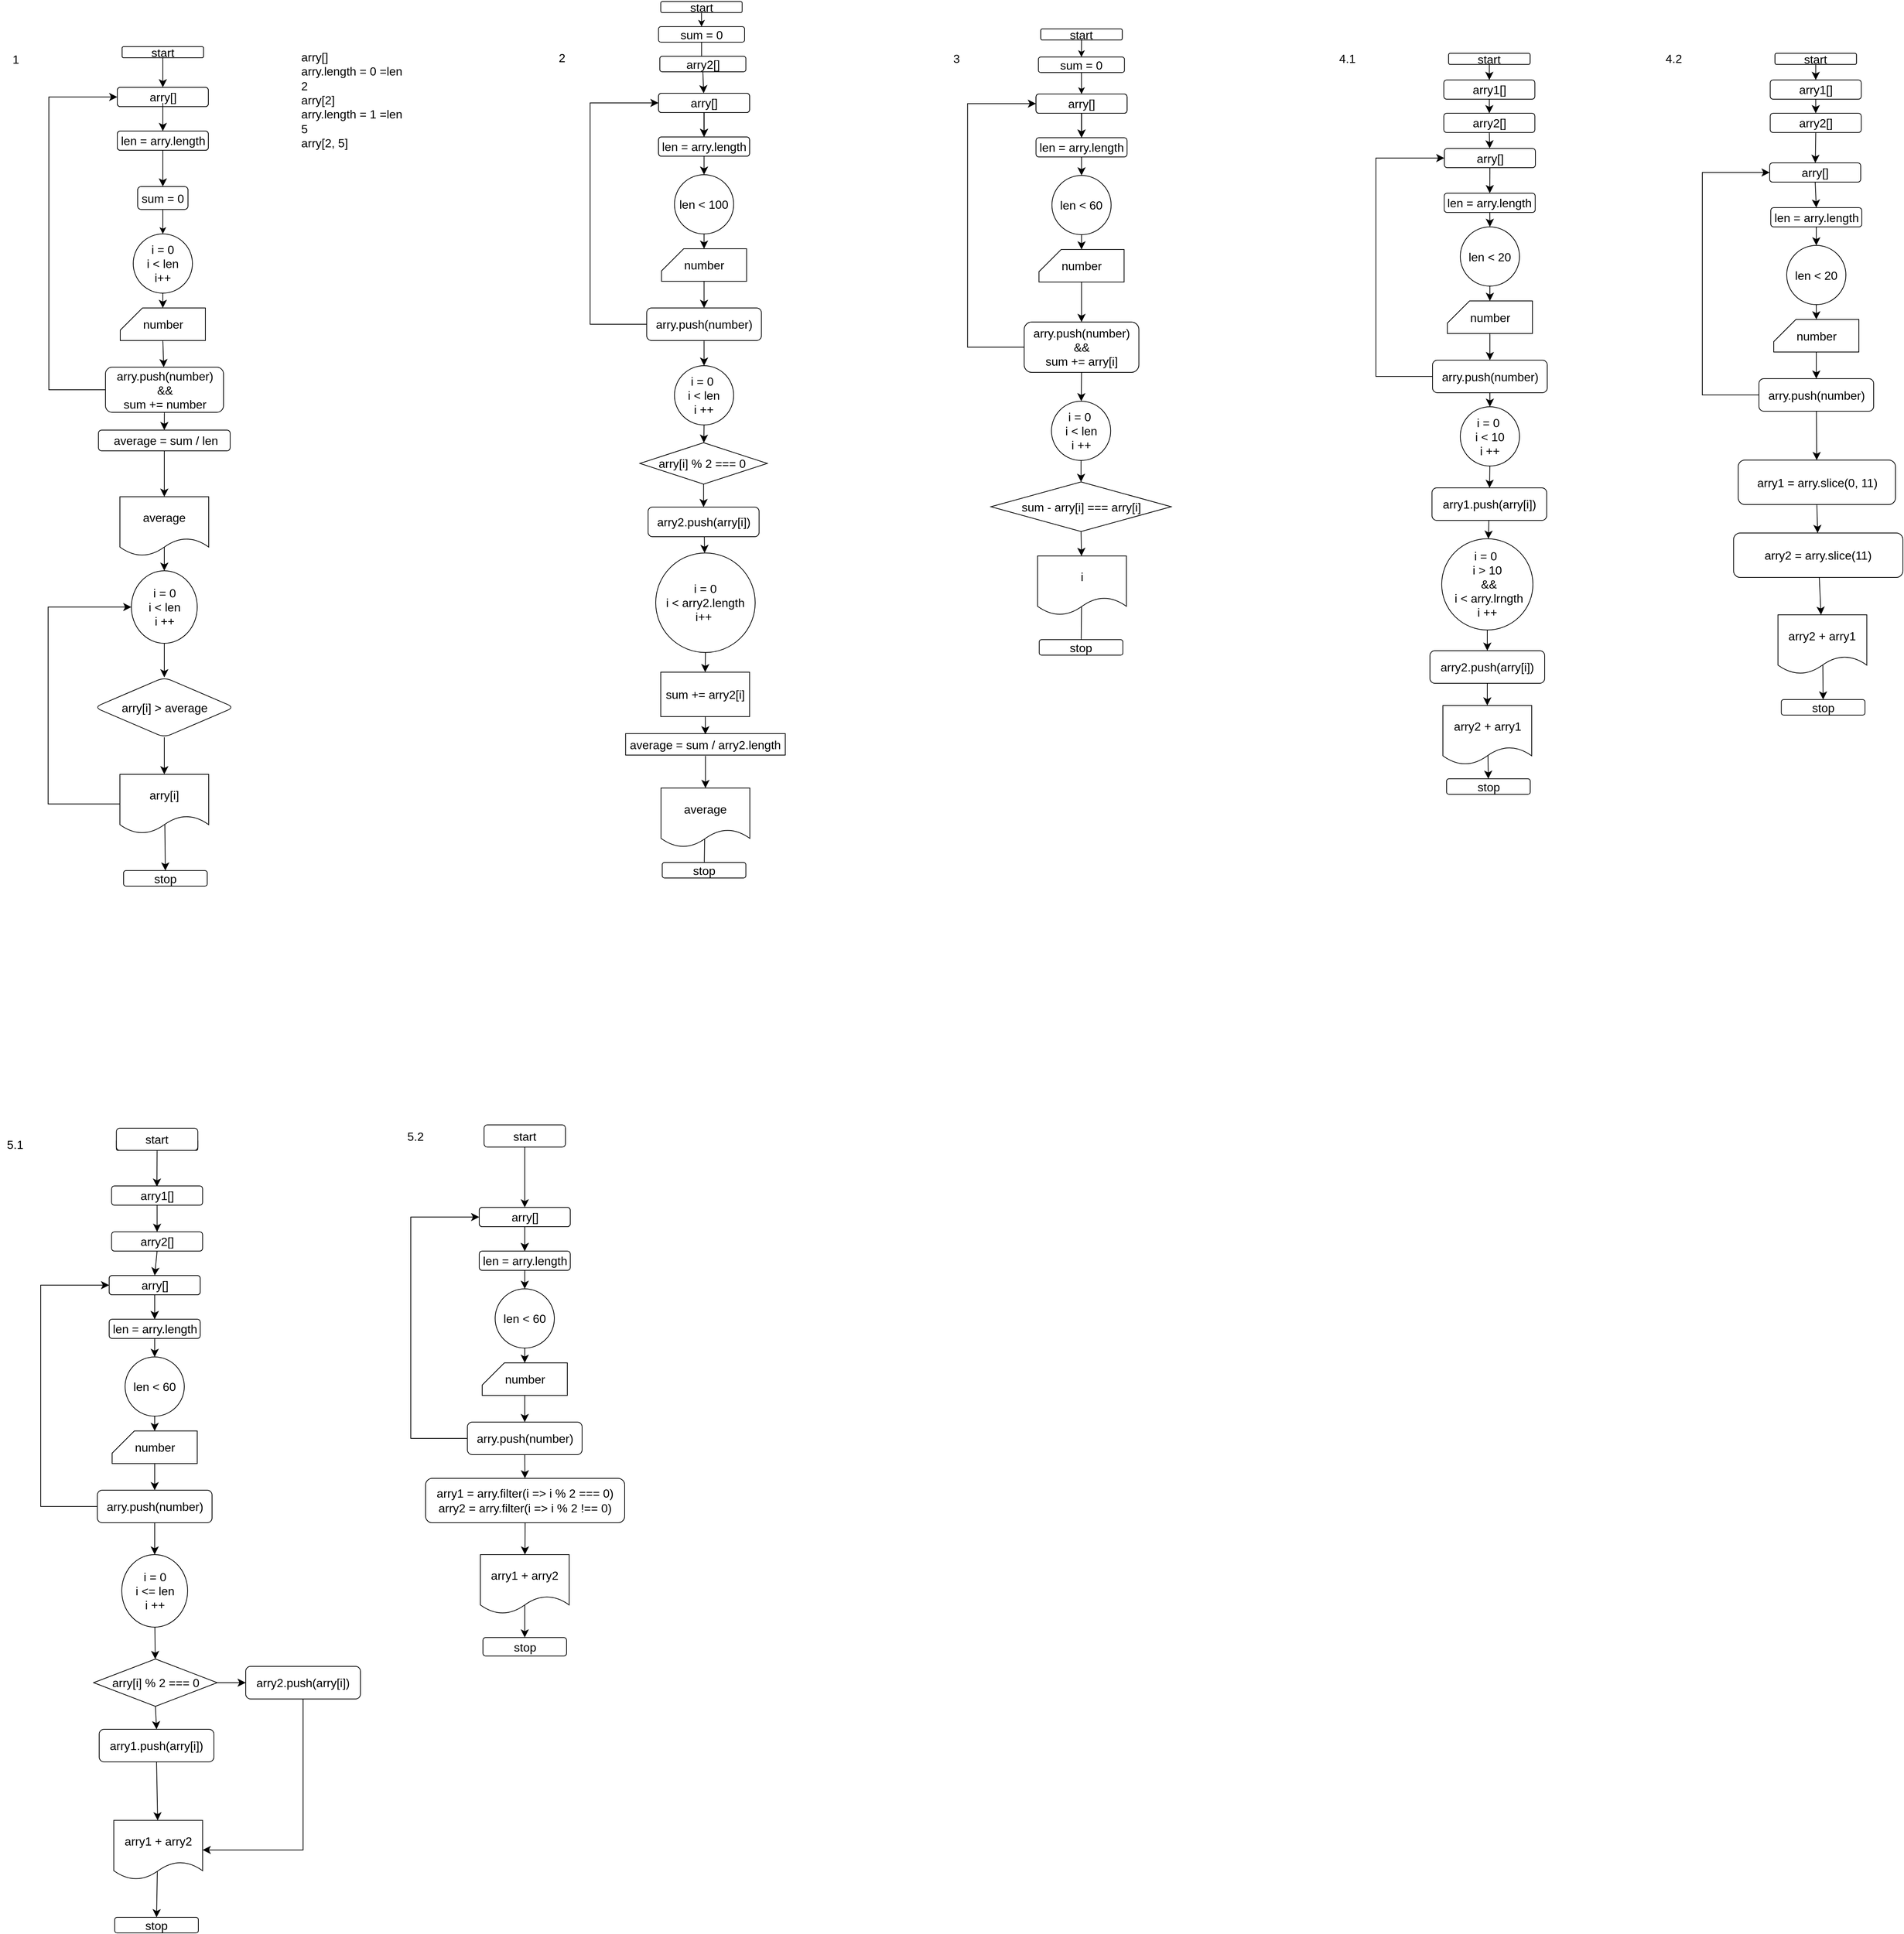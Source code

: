 <mxfile version="22.1.4" type="github">
  <diagram name="‫עמוד-1‬" id="BYoa0E2E3-9ikfrHezKe">
    <mxGraphModel dx="1674" dy="1146" grid="0" gridSize="10" guides="1" tooltips="1" connect="1" arrows="1" fold="1" page="0" pageScale="1" pageWidth="827" pageHeight="1169" math="0" shadow="0">
      <root>
        <mxCell id="0" />
        <mxCell id="1" parent="0" />
        <mxCell id="_8J3FFxgakrZv2_MzU__-28" value="arry[]&lt;br&gt;arry.length = 0 =len&lt;br&gt;2&lt;br&gt;arry[2]&lt;br&gt;" style="text;html=1;align=left;verticalAlign=middle;resizable=0;points=[];autosize=1;strokeColor=none;fillColor=none;fontSize=16;" parent="1" vertex="1">
          <mxGeometry x="622" y="-111" width="155" height="89" as="geometry" />
        </mxCell>
        <mxCell id="_8J3FFxgakrZv2_MzU__-79" value="2" style="text;html=1;align=center;verticalAlign=middle;resizable=0;points=[];autosize=1;strokeColor=none;fillColor=none;fontSize=16;" parent="1" vertex="1">
          <mxGeometry x="962" y="-110" width="27" height="31" as="geometry" />
        </mxCell>
        <mxCell id="_8J3FFxgakrZv2_MzU__-81" style="edgeStyle=none;curved=1;rounded=0;orthogonalLoop=1;jettySize=auto;html=1;exitX=0.75;exitY=0;exitDx=0;exitDy=0;fontSize=12;startSize=8;endSize=8;" parent="1" edge="1">
          <mxGeometry relative="1" as="geometry">
            <mxPoint x="1265.25" y="-111" as="sourcePoint" />
            <mxPoint x="1265.25" y="-111" as="targetPoint" />
          </mxGeometry>
        </mxCell>
        <mxCell id="_8J3FFxgakrZv2_MzU__-82" style="edgeStyle=none;curved=1;rounded=0;orthogonalLoop=1;jettySize=auto;html=1;exitX=0.5;exitY=1;exitDx=0;exitDy=0;fontSize=12;startSize=8;endSize=8;" parent="1" source="kk7fCv5FlfGF7tGa9pOw-62" target="_8J3FFxgakrZv2_MzU__-93" edge="1">
          <mxGeometry relative="1" as="geometry">
            <mxPoint x="1166.25" y="-54" as="targetPoint" />
            <mxPoint x="1168.25" y="-86" as="sourcePoint" />
          </mxGeometry>
        </mxCell>
        <mxCell id="_8J3FFxgakrZv2_MzU__-84" style="edgeStyle=none;curved=1;rounded=0;orthogonalLoop=1;jettySize=auto;html=1;exitX=0.5;exitY=1;exitDx=0;exitDy=0;fontSize=12;startSize=8;endSize=8;" parent="1" source="_8J3FFxgakrZv2_MzU__-85" target="_8J3FFxgakrZv2_MzU__-97" edge="1">
          <mxGeometry relative="1" as="geometry" />
        </mxCell>
        <mxCell id="_8J3FFxgakrZv2_MzU__-85" value="len &amp;lt; 100" style="ellipse;whiteSpace=wrap;html=1;aspect=fixed;fontSize=16;" parent="1" vertex="1">
          <mxGeometry x="1128.25" y="64" width="80" height="80" as="geometry" />
        </mxCell>
        <mxCell id="_8J3FFxgakrZv2_MzU__-86" style="edgeStyle=elbowEdgeStyle;rounded=0;orthogonalLoop=1;jettySize=auto;html=1;exitX=0;exitY=0.5;exitDx=0;exitDy=0;fontSize=12;startSize=8;endSize=8;elbow=vertical;" parent="1" source="_8J3FFxgakrZv2_MzU__-87" target="_8J3FFxgakrZv2_MzU__-93" edge="1">
          <mxGeometry relative="1" as="geometry">
            <mxPoint x="942.25" y="224" as="targetPoint" />
            <Array as="points">
              <mxPoint x="1014.25" y="68" />
            </Array>
          </mxGeometry>
        </mxCell>
        <mxCell id="_8J3FFxgakrZv2_MzU__-100" value="" style="edgeStyle=none;curved=1;rounded=0;orthogonalLoop=1;jettySize=auto;html=1;fontSize=12;startSize=8;endSize=8;" parent="1" source="_8J3FFxgakrZv2_MzU__-87" target="_8J3FFxgakrZv2_MzU__-99" edge="1">
          <mxGeometry relative="1" as="geometry">
            <mxPoint x="1168.794" y="337" as="targetPoint" />
          </mxGeometry>
        </mxCell>
        <mxCell id="_8J3FFxgakrZv2_MzU__-87" value="arry.push(number)" style="rounded=1;whiteSpace=wrap;html=1;fontSize=16;" parent="1" vertex="1">
          <mxGeometry x="1090.75" y="244" width="155" height="44" as="geometry" />
        </mxCell>
        <mxCell id="kk7fCv5FlfGF7tGa9pOw-66" style="edgeStyle=orthogonalEdgeStyle;rounded=0;orthogonalLoop=1;jettySize=auto;html=1;exitX=0.5;exitY=1;exitDx=0;exitDy=0;entryX=0.5;entryY=0;entryDx=0;entryDy=0;" edge="1" parent="1" source="_8J3FFxgakrZv2_MzU__-88" target="kk7fCv5FlfGF7tGa9pOw-61">
          <mxGeometry relative="1" as="geometry" />
        </mxCell>
        <mxCell id="_8J3FFxgakrZv2_MzU__-88" value="start" style="rounded=1;whiteSpace=wrap;html=1;fontSize=16;" parent="1" vertex="1">
          <mxGeometry x="1109.75" y="-170" width="110" height="15" as="geometry" />
        </mxCell>
        <mxCell id="_8J3FFxgakrZv2_MzU__-89" style="edgeStyle=none;curved=1;rounded=0;orthogonalLoop=1;jettySize=auto;html=1;exitX=0.5;exitY=1;exitDx=0;exitDy=0;fontSize=12;startSize=8;endSize=8;" parent="1" source="_8J3FFxgakrZv2_MzU__-90" target="_8J3FFxgakrZv2_MzU__-91" edge="1">
          <mxGeometry relative="1" as="geometry" />
        </mxCell>
        <mxCell id="_8J3FFxgakrZv2_MzU__-90" value="arry[]" style="rounded=1;whiteSpace=wrap;html=1;fontSize=16;" parent="1" vertex="1">
          <mxGeometry x="1106.75" y="-46" width="123" height="26" as="geometry" />
        </mxCell>
        <mxCell id="_8J3FFxgakrZv2_MzU__-91" value="len = arry.length" style="rounded=1;whiteSpace=wrap;html=1;fontSize=16;" parent="1" vertex="1">
          <mxGeometry x="1106.75" y="13" width="123" height="26" as="geometry" />
        </mxCell>
        <mxCell id="_8J3FFxgakrZv2_MzU__-92" style="edgeStyle=none;curved=1;rounded=0;orthogonalLoop=1;jettySize=auto;html=1;exitX=0.5;exitY=1;exitDx=0;exitDy=0;fontSize=12;startSize=8;endSize=8;" parent="1" source="_8J3FFxgakrZv2_MzU__-93" target="_8J3FFxgakrZv2_MzU__-95" edge="1">
          <mxGeometry relative="1" as="geometry" />
        </mxCell>
        <mxCell id="_8J3FFxgakrZv2_MzU__-93" value="arry[]" style="rounded=1;whiteSpace=wrap;html=1;fontSize=16;" parent="1" vertex="1">
          <mxGeometry x="1106.75" y="-46" width="123" height="26" as="geometry" />
        </mxCell>
        <mxCell id="_8J3FFxgakrZv2_MzU__-94" style="edgeStyle=none;curved=1;rounded=0;orthogonalLoop=1;jettySize=auto;html=1;exitX=0.5;exitY=1;exitDx=0;exitDy=0;fontSize=12;startSize=8;endSize=8;" parent="1" source="_8J3FFxgakrZv2_MzU__-95" target="_8J3FFxgakrZv2_MzU__-85" edge="1">
          <mxGeometry relative="1" as="geometry">
            <mxPoint x="1166.985" y="70" as="targetPoint" />
          </mxGeometry>
        </mxCell>
        <mxCell id="_8J3FFxgakrZv2_MzU__-95" value="len = arry.length" style="rounded=1;whiteSpace=wrap;html=1;fontSize=16;" parent="1" vertex="1">
          <mxGeometry x="1106.75" y="13" width="123" height="26" as="geometry" />
        </mxCell>
        <mxCell id="_8J3FFxgakrZv2_MzU__-96" style="edgeStyle=none;curved=1;rounded=0;orthogonalLoop=1;jettySize=auto;html=1;exitX=0.5;exitY=1;exitDx=0;exitDy=0;exitPerimeter=0;fontSize=12;startSize=8;endSize=8;" parent="1" source="_8J3FFxgakrZv2_MzU__-97" target="_8J3FFxgakrZv2_MzU__-87" edge="1">
          <mxGeometry relative="1" as="geometry" />
        </mxCell>
        <mxCell id="_8J3FFxgakrZv2_MzU__-97" value="number" style="shape=card;whiteSpace=wrap;html=1;fontSize=16;" parent="1" vertex="1">
          <mxGeometry x="1110.75" y="164" width="115" height="44" as="geometry" />
        </mxCell>
        <mxCell id="_8J3FFxgakrZv2_MzU__-113" style="edgeStyle=none;curved=1;rounded=0;orthogonalLoop=1;jettySize=auto;html=1;exitX=0.5;exitY=1;exitDx=0;exitDy=0;fontSize=12;startSize=8;endSize=8;" parent="1" source="_8J3FFxgakrZv2_MzU__-99" target="_8J3FFxgakrZv2_MzU__-157" edge="1">
          <mxGeometry relative="1" as="geometry">
            <mxPoint x="1167.625" y="430" as="targetPoint" />
          </mxGeometry>
        </mxCell>
        <mxCell id="_8J3FFxgakrZv2_MzU__-99" value="i = 0&amp;nbsp;&lt;br&gt;i &amp;lt; len&lt;br&gt;i ++" style="ellipse;whiteSpace=wrap;html=1;aspect=fixed;fontSize=16;" parent="1" vertex="1">
          <mxGeometry x="1128.25" y="322" width="80" height="80" as="geometry" />
        </mxCell>
        <mxCell id="_8J3FFxgakrZv2_MzU__-108" value="" style="edgeStyle=none;curved=1;rounded=0;orthogonalLoop=1;jettySize=auto;html=1;fontSize=12;startSize=8;endSize=8;" parent="1" source="_8J3FFxgakrZv2_MzU__-105" edge="1">
          <mxGeometry relative="1" as="geometry">
            <mxPoint x="1170.046" y="820" as="targetPoint" />
          </mxGeometry>
        </mxCell>
        <mxCell id="_8J3FFxgakrZv2_MzU__-105" value="sum += arry2[i]" style="whiteSpace=wrap;html=1;fontSize=16;" parent="1" vertex="1">
          <mxGeometry x="1109.75" y="736" width="120" height="60" as="geometry" />
        </mxCell>
        <mxCell id="_8J3FFxgakrZv2_MzU__-117" value="" style="edgeStyle=none;curved=1;rounded=0;orthogonalLoop=1;jettySize=auto;html=1;fontSize=12;startSize=8;endSize=8;" parent="1" target="_8J3FFxgakrZv2_MzU__-116" edge="1">
          <mxGeometry relative="1" as="geometry">
            <mxPoint x="1170.125" y="849" as="sourcePoint" />
          </mxGeometry>
        </mxCell>
        <mxCell id="_8J3FFxgakrZv2_MzU__-107" value="average = sum / arry2.length" style="whiteSpace=wrap;html=1;fontSize=16;" parent="1" vertex="1">
          <mxGeometry x="1062.25" y="819" width="215.75" height="29" as="geometry" />
        </mxCell>
        <mxCell id="_8J3FFxgakrZv2_MzU__-216" style="edgeStyle=none;curved=1;rounded=0;orthogonalLoop=1;jettySize=auto;html=1;exitX=0.5;exitY=0;exitDx=0;exitDy=0;entryX=0.5;entryY=1;entryDx=0;entryDy=0;fontSize=12;startSize=8;endSize=8;" parent="1" source="_8J3FFxgakrZv2_MzU__-116" target="_8J3FFxgakrZv2_MzU__-215" edge="1">
          <mxGeometry relative="1" as="geometry" />
        </mxCell>
        <mxCell id="_8J3FFxgakrZv2_MzU__-116" value="average" style="shape=document;whiteSpace=wrap;html=1;boundedLbl=1;fontSize=16;" parent="1" vertex="1">
          <mxGeometry x="1110.125" y="892.5" width="120" height="80" as="geometry" />
        </mxCell>
        <mxCell id="_8J3FFxgakrZv2_MzU__-118" value="3" style="text;html=1;align=center;verticalAlign=middle;resizable=0;points=[];autosize=1;strokeColor=none;fillColor=none;fontSize=16;" parent="1" vertex="1">
          <mxGeometry x="1495" y="-109" width="27" height="31" as="geometry" />
        </mxCell>
        <mxCell id="_8J3FFxgakrZv2_MzU__-119" style="edgeStyle=none;curved=1;rounded=0;orthogonalLoop=1;jettySize=auto;html=1;exitX=0.75;exitY=0;exitDx=0;exitDy=0;fontSize=12;startSize=8;endSize=8;" parent="1" edge="1">
          <mxGeometry relative="1" as="geometry">
            <mxPoint x="1775.25" y="-110" as="sourcePoint" />
            <mxPoint x="1775.25" y="-110" as="targetPoint" />
          </mxGeometry>
        </mxCell>
        <mxCell id="_8J3FFxgakrZv2_MzU__-121" value="start" style="rounded=1;whiteSpace=wrap;html=1;fontSize=16;" parent="1" vertex="1">
          <mxGeometry x="1623.25" y="-133" width="110" height="15" as="geometry" />
        </mxCell>
        <mxCell id="_8J3FFxgakrZv2_MzU__-122" style="edgeStyle=none;curved=1;rounded=0;orthogonalLoop=1;jettySize=auto;html=1;exitX=0.5;exitY=1;exitDx=0;exitDy=0;fontSize=12;startSize=8;endSize=8;" parent="1" source="_8J3FFxgakrZv2_MzU__-123" target="_8J3FFxgakrZv2_MzU__-135" edge="1">
          <mxGeometry relative="1" as="geometry" />
        </mxCell>
        <mxCell id="_8J3FFxgakrZv2_MzU__-123" value="len &amp;lt; 60" style="ellipse;whiteSpace=wrap;html=1;aspect=fixed;fontSize=16;" parent="1" vertex="1">
          <mxGeometry x="1638.25" y="65" width="80" height="80" as="geometry" />
        </mxCell>
        <mxCell id="_8J3FFxgakrZv2_MzU__-124" style="edgeStyle=elbowEdgeStyle;rounded=0;orthogonalLoop=1;jettySize=auto;html=1;exitX=0;exitY=0.5;exitDx=0;exitDy=0;fontSize=12;startSize=8;endSize=8;elbow=vertical;" parent="1" source="_8J3FFxgakrZv2_MzU__-125" target="_8J3FFxgakrZv2_MzU__-131" edge="1">
          <mxGeometry relative="1" as="geometry">
            <mxPoint x="1452.25" y="225" as="targetPoint" />
            <Array as="points">
              <mxPoint x="1524.25" y="69" />
            </Array>
          </mxGeometry>
        </mxCell>
        <mxCell id="_8J3FFxgakrZv2_MzU__-125" value="arry.push(number)&lt;br&gt;&amp;amp;&amp;amp;&lt;br&gt;sum += arry[i]" style="rounded=1;whiteSpace=wrap;html=1;fontSize=16;" parent="1" vertex="1">
          <mxGeometry x="1600.75" y="263" width="155" height="68" as="geometry" />
        </mxCell>
        <mxCell id="kk7fCv5FlfGF7tGa9pOw-68" style="edgeStyle=orthogonalEdgeStyle;rounded=0;orthogonalLoop=1;jettySize=auto;html=1;exitX=0.5;exitY=1;exitDx=0;exitDy=0;entryX=0.5;entryY=0;entryDx=0;entryDy=0;" edge="1" parent="1" source="_8J3FFxgakrZv2_MzU__-126" target="kk7fCv5FlfGF7tGa9pOw-67">
          <mxGeometry relative="1" as="geometry" />
        </mxCell>
        <mxCell id="_8J3FFxgakrZv2_MzU__-126" value="start" style="rounded=1;whiteSpace=wrap;html=1;fontSize=16;" parent="1" vertex="1">
          <mxGeometry x="1623.25" y="-133" width="110" height="15" as="geometry" />
        </mxCell>
        <mxCell id="_8J3FFxgakrZv2_MzU__-127" style="edgeStyle=none;curved=1;rounded=0;orthogonalLoop=1;jettySize=auto;html=1;exitX=0.5;exitY=1;exitDx=0;exitDy=0;fontSize=12;startSize=8;endSize=8;" parent="1" source="_8J3FFxgakrZv2_MzU__-128" target="_8J3FFxgakrZv2_MzU__-129" edge="1">
          <mxGeometry relative="1" as="geometry" />
        </mxCell>
        <mxCell id="_8J3FFxgakrZv2_MzU__-128" value="arry[]" style="rounded=1;whiteSpace=wrap;html=1;fontSize=16;" parent="1" vertex="1">
          <mxGeometry x="1616.75" y="-45" width="123" height="26" as="geometry" />
        </mxCell>
        <mxCell id="_8J3FFxgakrZv2_MzU__-129" value="len = arry.length" style="rounded=1;whiteSpace=wrap;html=1;fontSize=16;" parent="1" vertex="1">
          <mxGeometry x="1616.75" y="14" width="123" height="26" as="geometry" />
        </mxCell>
        <mxCell id="_8J3FFxgakrZv2_MzU__-130" style="edgeStyle=none;curved=1;rounded=0;orthogonalLoop=1;jettySize=auto;html=1;exitX=0.5;exitY=1;exitDx=0;exitDy=0;fontSize=12;startSize=8;endSize=8;" parent="1" source="_8J3FFxgakrZv2_MzU__-131" edge="1">
          <mxGeometry relative="1" as="geometry">
            <mxPoint x="1678.25" y="14" as="targetPoint" />
          </mxGeometry>
        </mxCell>
        <mxCell id="_8J3FFxgakrZv2_MzU__-131" value="arry[]" style="rounded=1;whiteSpace=wrap;html=1;fontSize=16;" parent="1" vertex="1">
          <mxGeometry x="1616.75" y="-45" width="123" height="26" as="geometry" />
        </mxCell>
        <mxCell id="_8J3FFxgakrZv2_MzU__-132" style="edgeStyle=none;curved=1;rounded=0;orthogonalLoop=1;jettySize=auto;html=1;exitX=0.5;exitY=1;exitDx=0;exitDy=0;fontSize=12;startSize=8;endSize=8;" parent="1" target="_8J3FFxgakrZv2_MzU__-123" edge="1">
          <mxGeometry relative="1" as="geometry">
            <mxPoint x="1676.985" y="71" as="targetPoint" />
            <mxPoint x="1678.25" y="40" as="sourcePoint" />
          </mxGeometry>
        </mxCell>
        <mxCell id="_8J3FFxgakrZv2_MzU__-134" style="edgeStyle=none;curved=1;rounded=0;orthogonalLoop=1;jettySize=auto;html=1;exitX=0.5;exitY=1;exitDx=0;exitDy=0;exitPerimeter=0;fontSize=12;startSize=8;endSize=8;" parent="1" source="_8J3FFxgakrZv2_MzU__-135" target="_8J3FFxgakrZv2_MzU__-125" edge="1">
          <mxGeometry relative="1" as="geometry" />
        </mxCell>
        <mxCell id="_8J3FFxgakrZv2_MzU__-135" value="number" style="shape=card;whiteSpace=wrap;html=1;fontSize=16;" parent="1" vertex="1">
          <mxGeometry x="1620.75" y="165" width="115" height="44" as="geometry" />
        </mxCell>
        <mxCell id="_8J3FFxgakrZv2_MzU__-150" style="edgeStyle=none;curved=1;rounded=0;orthogonalLoop=1;jettySize=auto;html=1;exitX=0.5;exitY=1;exitDx=0;exitDy=0;fontSize=12;startSize=8;endSize=8;" parent="1" source="_8J3FFxgakrZv2_MzU__-125" target="_8J3FFxgakrZv2_MzU__-168" edge="1">
          <mxGeometry relative="1" as="geometry">
            <mxPoint x="1678.25" y="413" as="sourcePoint" />
            <mxPoint x="1677.625" y="364" as="targetPoint" />
          </mxGeometry>
        </mxCell>
        <mxCell id="_8J3FFxgakrZv2_MzU__-160" style="edgeStyle=none;curved=1;rounded=0;orthogonalLoop=1;jettySize=auto;html=1;exitX=0.5;exitY=1;exitDx=0;exitDy=0;fontSize=12;startSize=8;endSize=8;" parent="1" source="_8J3FFxgakrZv2_MzU__-157" target="_8J3FFxgakrZv2_MzU__-159" edge="1">
          <mxGeometry relative="1" as="geometry" />
        </mxCell>
        <mxCell id="_8J3FFxgakrZv2_MzU__-157" value="arry[i] % 2 === 0&amp;nbsp;" style="rhombus;whiteSpace=wrap;html=1;fontSize=16;" parent="1" vertex="1">
          <mxGeometry x="1081.56" y="426" width="172.12" height="56" as="geometry" />
        </mxCell>
        <mxCell id="_8J3FFxgakrZv2_MzU__-162" style="edgeStyle=none;curved=1;rounded=0;orthogonalLoop=1;jettySize=auto;html=1;exitX=0.5;exitY=1;exitDx=0;exitDy=0;fontSize=12;startSize=8;endSize=8;" parent="1" target="_8J3FFxgakrZv2_MzU__-161" edge="1">
          <mxGeometry relative="1" as="geometry">
            <mxPoint x="1168.62" y="553" as="sourcePoint" />
            <mxPoint x="1170.105" y="573.045" as="targetPoint" />
          </mxGeometry>
        </mxCell>
        <mxCell id="_8J3FFxgakrZv2_MzU__-159" value="arry2.push(arry[i])" style="rounded=1;whiteSpace=wrap;html=1;fontSize=16;" parent="1" vertex="1">
          <mxGeometry x="1092.62" y="513" width="150" height="40" as="geometry" />
        </mxCell>
        <mxCell id="_8J3FFxgakrZv2_MzU__-165" style="edgeStyle=none;curved=1;rounded=0;orthogonalLoop=1;jettySize=auto;html=1;exitX=0.5;exitY=1;exitDx=0;exitDy=0;entryX=0.5;entryY=0;entryDx=0;entryDy=0;fontSize=12;startSize=8;endSize=8;" parent="1" source="_8J3FFxgakrZv2_MzU__-161" target="_8J3FFxgakrZv2_MzU__-105" edge="1">
          <mxGeometry relative="1" as="geometry" />
        </mxCell>
        <mxCell id="_8J3FFxgakrZv2_MzU__-161" value="i = 0&lt;br&gt;i &amp;lt; arry2.length&lt;br&gt;i++&amp;nbsp;" style="ellipse;whiteSpace=wrap;html=1;aspect=fixed;fontSize=16;" parent="1" vertex="1">
          <mxGeometry x="1102.94" y="575" width="134.38" height="134.38" as="geometry" />
        </mxCell>
        <mxCell id="_8J3FFxgakrZv2_MzU__-173" style="edgeStyle=none;curved=1;rounded=0;orthogonalLoop=1;jettySize=auto;html=1;exitX=0.5;exitY=1;exitDx=0;exitDy=0;fontSize=12;startSize=8;endSize=8;" parent="1" source="_8J3FFxgakrZv2_MzU__-168" target="_8J3FFxgakrZv2_MzU__-172" edge="1">
          <mxGeometry relative="1" as="geometry" />
        </mxCell>
        <mxCell id="_8J3FFxgakrZv2_MzU__-168" value="i = 0&amp;nbsp;&lt;br&gt;i &amp;lt; len&lt;br&gt;i ++" style="ellipse;whiteSpace=wrap;html=1;aspect=fixed;fontSize=16;" parent="1" vertex="1">
          <mxGeometry x="1637.63" y="370" width="80" height="80" as="geometry" />
        </mxCell>
        <mxCell id="_8J3FFxgakrZv2_MzU__-175" style="edgeStyle=none;curved=1;rounded=0;orthogonalLoop=1;jettySize=auto;html=1;exitX=0.5;exitY=1;exitDx=0;exitDy=0;fontSize=12;startSize=8;endSize=8;" parent="1" source="_8J3FFxgakrZv2_MzU__-172" target="_8J3FFxgakrZv2_MzU__-174" edge="1">
          <mxGeometry relative="1" as="geometry" />
        </mxCell>
        <mxCell id="_8J3FFxgakrZv2_MzU__-172" value="sum - arry[i] === arry[i]" style="rhombus;whiteSpace=wrap;html=1;fontSize=16;" parent="1" vertex="1">
          <mxGeometry x="1555.88" y="479" width="243.5" height="67" as="geometry" />
        </mxCell>
        <mxCell id="_8J3FFxgakrZv2_MzU__-218" style="edgeStyle=none;curved=1;rounded=0;orthogonalLoop=1;jettySize=auto;html=1;exitX=0.5;exitY=0;exitDx=0;exitDy=0;entryX=0.5;entryY=1;entryDx=0;entryDy=0;fontSize=12;startSize=8;endSize=8;" parent="1" source="_8J3FFxgakrZv2_MzU__-174" target="_8J3FFxgakrZv2_MzU__-217" edge="1">
          <mxGeometry relative="1" as="geometry" />
        </mxCell>
        <mxCell id="_8J3FFxgakrZv2_MzU__-174" value="i" style="shape=document;whiteSpace=wrap;html=1;boundedLbl=1;fontSize=16;" parent="1" vertex="1">
          <mxGeometry x="1618.88" y="579" width="120" height="80" as="geometry" />
        </mxCell>
        <mxCell id="_8J3FFxgakrZv2_MzU__-176" value="4.1" style="text;html=1;align=center;verticalAlign=middle;resizable=0;points=[];autosize=1;strokeColor=none;fillColor=none;fontSize=16;" parent="1" vertex="1">
          <mxGeometry x="2017" y="-109" width="40" height="31" as="geometry" />
        </mxCell>
        <mxCell id="_8J3FFxgakrZv2_MzU__-177" style="edgeStyle=none;curved=1;rounded=0;orthogonalLoop=1;jettySize=auto;html=1;exitX=0.75;exitY=0;exitDx=0;exitDy=0;fontSize=12;startSize=8;endSize=8;" parent="1" edge="1">
          <mxGeometry relative="1" as="geometry">
            <mxPoint x="2326.25" y="-110" as="sourcePoint" />
            <mxPoint x="2326.25" y="-110" as="targetPoint" />
          </mxGeometry>
        </mxCell>
        <mxCell id="_8J3FFxgakrZv2_MzU__-179" value="start" style="rounded=1;whiteSpace=wrap;html=1;fontSize=16;" parent="1" vertex="1">
          <mxGeometry x="2174.25" y="-100" width="110" height="15" as="geometry" />
        </mxCell>
        <mxCell id="_8J3FFxgakrZv2_MzU__-180" style="edgeStyle=none;curved=1;rounded=0;orthogonalLoop=1;jettySize=auto;html=1;exitX=0.5;exitY=1;exitDx=0;exitDy=0;fontSize=12;startSize=8;endSize=8;" parent="1" source="_8J3FFxgakrZv2_MzU__-181" target="_8J3FFxgakrZv2_MzU__-192" edge="1">
          <mxGeometry relative="1" as="geometry" />
        </mxCell>
        <mxCell id="_8J3FFxgakrZv2_MzU__-181" value="len &amp;lt; 20" style="ellipse;whiteSpace=wrap;html=1;aspect=fixed;fontSize=16;" parent="1" vertex="1">
          <mxGeometry x="2190" y="134.5" width="80" height="80" as="geometry" />
        </mxCell>
        <mxCell id="_8J3FFxgakrZv2_MzU__-182" style="edgeStyle=elbowEdgeStyle;rounded=0;orthogonalLoop=1;jettySize=auto;html=1;exitX=0;exitY=0.5;exitDx=0;exitDy=0;fontSize=12;startSize=8;endSize=8;elbow=vertical;" parent="1" source="_8J3FFxgakrZv2_MzU__-183" target="_8J3FFxgakrZv2_MzU__-189" edge="1">
          <mxGeometry relative="1" as="geometry">
            <mxPoint x="2004" y="319.5" as="targetPoint" />
            <Array as="points">
              <mxPoint x="2076" y="163.5" />
            </Array>
          </mxGeometry>
        </mxCell>
        <mxCell id="_8J3FFxgakrZv2_MzU__-183" value="arry.push(number)" style="rounded=1;whiteSpace=wrap;html=1;fontSize=16;" parent="1" vertex="1">
          <mxGeometry x="2152.5" y="314.5" width="155" height="44" as="geometry" />
        </mxCell>
        <mxCell id="_8J3FFxgakrZv2_MzU__-204" style="edgeStyle=none;curved=1;rounded=0;orthogonalLoop=1;jettySize=auto;html=1;exitX=0.5;exitY=1;exitDx=0;exitDy=0;entryX=0.5;entryY=0;entryDx=0;entryDy=0;fontSize=12;startSize=8;endSize=8;" parent="1" source="_8J3FFxgakrZv2_MzU__-184" target="_8J3FFxgakrZv2_MzU__-203" edge="1">
          <mxGeometry relative="1" as="geometry" />
        </mxCell>
        <mxCell id="_8J3FFxgakrZv2_MzU__-184" value="start" style="rounded=1;whiteSpace=wrap;html=1;fontSize=16;" parent="1" vertex="1">
          <mxGeometry x="2174.25" y="-100" width="110" height="15" as="geometry" />
        </mxCell>
        <mxCell id="_8J3FFxgakrZv2_MzU__-187" value="len = arry.length" style="rounded=1;whiteSpace=wrap;html=1;fontSize=16;" parent="1" vertex="1">
          <mxGeometry x="2168.25" y="89" width="123" height="26" as="geometry" />
        </mxCell>
        <mxCell id="_8J3FFxgakrZv2_MzU__-188" style="edgeStyle=none;curved=1;rounded=0;orthogonalLoop=1;jettySize=auto;html=1;exitX=0.5;exitY=1;exitDx=0;exitDy=0;fontSize=12;startSize=8;endSize=8;" parent="1" source="_8J3FFxgakrZv2_MzU__-189" edge="1" target="_8J3FFxgakrZv2_MzU__-187">
          <mxGeometry relative="1" as="geometry">
            <mxPoint x="2230" y="112" as="targetPoint" />
          </mxGeometry>
        </mxCell>
        <mxCell id="_8J3FFxgakrZv2_MzU__-189" value="arry[]" style="rounded=1;whiteSpace=wrap;html=1;fontSize=16;" parent="1" vertex="1">
          <mxGeometry x="2168.5" y="28.5" width="123" height="26" as="geometry" />
        </mxCell>
        <mxCell id="_8J3FFxgakrZv2_MzU__-190" style="edgeStyle=none;curved=1;rounded=0;orthogonalLoop=1;jettySize=auto;html=1;fontSize=12;startSize=8;endSize=8;" parent="1" target="_8J3FFxgakrZv2_MzU__-181" edge="1" source="_8J3FFxgakrZv2_MzU__-187">
          <mxGeometry relative="1" as="geometry">
            <mxPoint x="2228.735" y="165.5" as="targetPoint" />
            <mxPoint x="2230" y="134.5" as="sourcePoint" />
          </mxGeometry>
        </mxCell>
        <mxCell id="_8J3FFxgakrZv2_MzU__-191" style="edgeStyle=none;curved=1;rounded=0;orthogonalLoop=1;jettySize=auto;html=1;exitX=0.5;exitY=1;exitDx=0;exitDy=0;exitPerimeter=0;fontSize=12;startSize=8;endSize=8;" parent="1" source="_8J3FFxgakrZv2_MzU__-192" target="_8J3FFxgakrZv2_MzU__-183" edge="1">
          <mxGeometry relative="1" as="geometry" />
        </mxCell>
        <mxCell id="_8J3FFxgakrZv2_MzU__-192" value="number" style="shape=card;whiteSpace=wrap;html=1;fontSize=16;" parent="1" vertex="1">
          <mxGeometry x="2172.5" y="234.5" width="115" height="44" as="geometry" />
        </mxCell>
        <mxCell id="_8J3FFxgakrZv2_MzU__-201" style="edgeStyle=none;curved=1;rounded=0;orthogonalLoop=1;jettySize=auto;html=1;exitX=0.5;exitY=1;exitDx=0;exitDy=0;fontSize=12;startSize=8;endSize=8;" parent="1" target="_8J3FFxgakrZv2_MzU__-200" edge="1">
          <mxGeometry relative="1" as="geometry">
            <mxPoint x="2230" y="451.5" as="sourcePoint" />
          </mxGeometry>
        </mxCell>
        <mxCell id="_8J3FFxgakrZv2_MzU__-193" value="i = 0&amp;nbsp;&lt;br&gt;i &amp;lt; 10&lt;br&gt;i ++" style="ellipse;whiteSpace=wrap;html=1;aspect=fixed;fontSize=16;" parent="1" vertex="1">
          <mxGeometry x="2190" y="377.5" width="80" height="80" as="geometry" />
        </mxCell>
        <mxCell id="_8J3FFxgakrZv2_MzU__-199" value="" style="edgeStyle=none;curved=1;rounded=0;orthogonalLoop=1;jettySize=auto;html=1;fontSize=12;startSize=8;endSize=8;" parent="1" source="_8J3FFxgakrZv2_MzU__-183" target="_8J3FFxgakrZv2_MzU__-193" edge="1">
          <mxGeometry relative="1" as="geometry">
            <mxPoint x="2231.411" y="426.5" as="sourcePoint" />
          </mxGeometry>
        </mxCell>
        <mxCell id="_8J3FFxgakrZv2_MzU__-210" value="" style="edgeStyle=none;curved=1;rounded=0;orthogonalLoop=1;jettySize=auto;html=1;fontSize=12;startSize=8;endSize=8;" parent="1" source="_8J3FFxgakrZv2_MzU__-200" target="_8J3FFxgakrZv2_MzU__-208" edge="1">
          <mxGeometry relative="1" as="geometry" />
        </mxCell>
        <mxCell id="_8J3FFxgakrZv2_MzU__-200" value="arry1.push(arry[i])" style="rounded=1;whiteSpace=wrap;html=1;fontSize=16;" parent="1" vertex="1">
          <mxGeometry x="2151.75" y="487" width="155" height="44" as="geometry" />
        </mxCell>
        <mxCell id="_8J3FFxgakrZv2_MzU__-206" style="edgeStyle=none;curved=1;rounded=0;orthogonalLoop=1;jettySize=auto;html=1;exitX=0.5;exitY=1;exitDx=0;exitDy=0;fontSize=12;startSize=8;endSize=8;" parent="1" source="_8J3FFxgakrZv2_MzU__-202" target="_8J3FFxgakrZv2_MzU__-189" edge="1">
          <mxGeometry relative="1" as="geometry" />
        </mxCell>
        <mxCell id="_8J3FFxgakrZv2_MzU__-202" value="arry2[]" style="rounded=1;whiteSpace=wrap;html=1;fontSize=16;" parent="1" vertex="1">
          <mxGeometry x="2167.75" y="-19" width="123" height="26" as="geometry" />
        </mxCell>
        <mxCell id="_8J3FFxgakrZv2_MzU__-205" style="edgeStyle=none;curved=1;rounded=0;orthogonalLoop=1;jettySize=auto;html=1;exitX=0.5;exitY=1;exitDx=0;exitDy=0;fontSize=12;startSize=8;endSize=8;" parent="1" source="_8J3FFxgakrZv2_MzU__-203" target="_8J3FFxgakrZv2_MzU__-202" edge="1">
          <mxGeometry relative="1" as="geometry" />
        </mxCell>
        <mxCell id="_8J3FFxgakrZv2_MzU__-203" value="arry1[]" style="rounded=1;whiteSpace=wrap;html=1;fontSize=16;" parent="1" vertex="1">
          <mxGeometry x="2167.75" y="-64" width="123" height="26" as="geometry" />
        </mxCell>
        <mxCell id="_8J3FFxgakrZv2_MzU__-207" style="edgeStyle=none;curved=1;rounded=0;orthogonalLoop=1;jettySize=auto;html=1;exitX=0.5;exitY=1;exitDx=0;exitDy=0;fontSize=12;startSize=8;endSize=8;" parent="1" source="_8J3FFxgakrZv2_MzU__-208" target="_8J3FFxgakrZv2_MzU__-209" edge="1">
          <mxGeometry relative="1" as="geometry" />
        </mxCell>
        <mxCell id="_8J3FFxgakrZv2_MzU__-208" value="i = 0&amp;nbsp;&lt;br&gt;i &amp;gt; 10&lt;br&gt;&amp;nbsp;&amp;amp;&amp;amp;&lt;br&gt;&amp;nbsp;i &amp;lt; arry.lrngth&lt;br&gt;i ++" style="ellipse;whiteSpace=wrap;html=1;aspect=fixed;fontSize=16;" parent="1" vertex="1">
          <mxGeometry x="2164.88" y="555.75" width="123.25" height="123.25" as="geometry" />
        </mxCell>
        <mxCell id="_8J3FFxgakrZv2_MzU__-212" value="" style="edgeStyle=none;curved=1;rounded=0;orthogonalLoop=1;jettySize=auto;html=1;fontSize=12;startSize=8;endSize=8;" parent="1" source="_8J3FFxgakrZv2_MzU__-209" target="_8J3FFxgakrZv2_MzU__-211" edge="1">
          <mxGeometry relative="1" as="geometry" />
        </mxCell>
        <mxCell id="_8J3FFxgakrZv2_MzU__-209" value="arry2.push(arry[i])" style="rounded=1;whiteSpace=wrap;html=1;fontSize=16;" parent="1" vertex="1">
          <mxGeometry x="2149" y="707" width="155" height="44" as="geometry" />
        </mxCell>
        <mxCell id="_8J3FFxgakrZv2_MzU__-220" style="edgeStyle=none;curved=1;rounded=0;orthogonalLoop=1;jettySize=auto;html=1;exitX=0.5;exitY=0;exitDx=0;exitDy=0;fontSize=12;startSize=8;endSize=8;" parent="1" source="_8J3FFxgakrZv2_MzU__-211" target="_8J3FFxgakrZv2_MzU__-219" edge="1">
          <mxGeometry relative="1" as="geometry" />
        </mxCell>
        <mxCell id="_8J3FFxgakrZv2_MzU__-211" value="arry2 + arry1" style="shape=document;whiteSpace=wrap;html=1;boundedLbl=1;fontSize=16;" parent="1" vertex="1">
          <mxGeometry x="2166.51" y="781" width="120" height="80" as="geometry" />
        </mxCell>
        <mxCell id="_8J3FFxgakrZv2_MzU__-215" value="stop" style="whiteSpace=wrap;html=1;fontSize=16;rounded=1;" parent="1" vertex="1">
          <mxGeometry x="1111.75" y="993" width="113" height="21" as="geometry" />
        </mxCell>
        <mxCell id="_8J3FFxgakrZv2_MzU__-217" value="stop" style="whiteSpace=wrap;html=1;fontSize=16;rounded=1;" parent="1" vertex="1">
          <mxGeometry x="1621.13" y="692" width="113" height="21" as="geometry" />
        </mxCell>
        <mxCell id="_8J3FFxgakrZv2_MzU__-219" value="stop" style="whiteSpace=wrap;html=1;fontSize=16;rounded=1;" parent="1" vertex="1">
          <mxGeometry x="2171.5" y="880" width="113" height="21" as="geometry" />
        </mxCell>
        <mxCell id="_8J3FFxgakrZv2_MzU__-221" value="4.2" style="text;html=1;align=center;verticalAlign=middle;resizable=0;points=[];autosize=1;strokeColor=none;fillColor=none;fontSize=16;" parent="1" vertex="1">
          <mxGeometry x="2458" y="-109" width="40" height="31" as="geometry" />
        </mxCell>
        <mxCell id="_8J3FFxgakrZv2_MzU__-222" style="edgeStyle=none;curved=1;rounded=0;orthogonalLoop=1;jettySize=auto;html=1;exitX=0.75;exitY=0;exitDx=0;exitDy=0;fontSize=12;startSize=8;endSize=8;" parent="1" edge="1">
          <mxGeometry relative="1" as="geometry">
            <mxPoint x="2767.25" y="-110" as="sourcePoint" />
            <mxPoint x="2767.25" y="-110" as="targetPoint" />
          </mxGeometry>
        </mxCell>
        <mxCell id="_8J3FFxgakrZv2_MzU__-223" value="start" style="rounded=1;whiteSpace=wrap;html=1;fontSize=16;" parent="1" vertex="1">
          <mxGeometry x="2615.25" y="-100" width="110" height="15" as="geometry" />
        </mxCell>
        <mxCell id="_8J3FFxgakrZv2_MzU__-224" style="edgeStyle=none;curved=1;rounded=0;orthogonalLoop=1;jettySize=auto;html=1;exitX=0.5;exitY=1;exitDx=0;exitDy=0;fontSize=12;startSize=8;endSize=8;" parent="1" source="_8J3FFxgakrZv2_MzU__-225" target="_8J3FFxgakrZv2_MzU__-237" edge="1">
          <mxGeometry relative="1" as="geometry" />
        </mxCell>
        <mxCell id="_8J3FFxgakrZv2_MzU__-225" value="len &amp;lt; 20" style="ellipse;whiteSpace=wrap;html=1;aspect=fixed;fontSize=16;" parent="1" vertex="1">
          <mxGeometry x="2631" y="159.5" width="80" height="80" as="geometry" />
        </mxCell>
        <mxCell id="_8J3FFxgakrZv2_MzU__-226" style="edgeStyle=elbowEdgeStyle;rounded=0;orthogonalLoop=1;jettySize=auto;html=1;exitX=0;exitY=0.5;exitDx=0;exitDy=0;fontSize=12;startSize=8;endSize=8;elbow=vertical;" parent="1" source="_8J3FFxgakrZv2_MzU__-227" target="_8J3FFxgakrZv2_MzU__-234" edge="1">
          <mxGeometry relative="1" as="geometry">
            <mxPoint x="2445" y="319.5" as="targetPoint" />
            <Array as="points">
              <mxPoint x="2517" y="163.5" />
            </Array>
          </mxGeometry>
        </mxCell>
        <mxCell id="_8J3FFxgakrZv2_MzU__-227" value="arry.push(number)" style="rounded=1;whiteSpace=wrap;html=1;fontSize=16;" parent="1" vertex="1">
          <mxGeometry x="2593.5" y="339.5" width="155" height="44" as="geometry" />
        </mxCell>
        <mxCell id="_8J3FFxgakrZv2_MzU__-228" style="edgeStyle=none;curved=1;rounded=0;orthogonalLoop=1;jettySize=auto;html=1;exitX=0.5;exitY=1;exitDx=0;exitDy=0;entryX=0.5;entryY=0;entryDx=0;entryDy=0;fontSize=12;startSize=8;endSize=8;" parent="1" source="_8J3FFxgakrZv2_MzU__-229" target="_8J3FFxgakrZv2_MzU__-246" edge="1">
          <mxGeometry relative="1" as="geometry" />
        </mxCell>
        <mxCell id="_8J3FFxgakrZv2_MzU__-229" value="start" style="rounded=1;whiteSpace=wrap;html=1;fontSize=16;" parent="1" vertex="1">
          <mxGeometry x="2615.25" y="-100" width="110" height="15" as="geometry" />
        </mxCell>
        <mxCell id="_8J3FFxgakrZv2_MzU__-232" value="len = arry.length" style="rounded=1;whiteSpace=wrap;html=1;fontSize=16;" parent="1" vertex="1">
          <mxGeometry x="2609.5" y="108.5" width="123" height="26" as="geometry" />
        </mxCell>
        <mxCell id="_8J3FFxgakrZv2_MzU__-233" style="edgeStyle=none;curved=1;rounded=0;orthogonalLoop=1;jettySize=auto;html=1;exitX=0.5;exitY=1;exitDx=0;exitDy=0;fontSize=12;startSize=8;endSize=8;" parent="1" source="_8J3FFxgakrZv2_MzU__-234" edge="1">
          <mxGeometry relative="1" as="geometry">
            <mxPoint x="2671" y="108.5" as="targetPoint" />
          </mxGeometry>
        </mxCell>
        <mxCell id="_8J3FFxgakrZv2_MzU__-234" value="arry[]" style="rounded=1;whiteSpace=wrap;html=1;fontSize=16;" parent="1" vertex="1">
          <mxGeometry x="2608" y="48" width="123" height="26" as="geometry" />
        </mxCell>
        <mxCell id="_8J3FFxgakrZv2_MzU__-235" style="edgeStyle=none;curved=1;rounded=0;orthogonalLoop=1;jettySize=auto;html=1;exitX=0.5;exitY=1;exitDx=0;exitDy=0;fontSize=12;startSize=8;endSize=8;" parent="1" target="_8J3FFxgakrZv2_MzU__-225" edge="1">
          <mxGeometry relative="1" as="geometry">
            <mxPoint x="2669.735" y="165.5" as="targetPoint" />
            <mxPoint x="2671" y="134.5" as="sourcePoint" />
          </mxGeometry>
        </mxCell>
        <mxCell id="_8J3FFxgakrZv2_MzU__-236" style="edgeStyle=none;curved=1;rounded=0;orthogonalLoop=1;jettySize=auto;html=1;exitX=0.5;exitY=1;exitDx=0;exitDy=0;exitPerimeter=0;fontSize=12;startSize=8;endSize=8;" parent="1" source="_8J3FFxgakrZv2_MzU__-237" target="_8J3FFxgakrZv2_MzU__-227" edge="1">
          <mxGeometry relative="1" as="geometry" />
        </mxCell>
        <mxCell id="_8J3FFxgakrZv2_MzU__-237" value="number" style="shape=card;whiteSpace=wrap;html=1;fontSize=16;" parent="1" vertex="1">
          <mxGeometry x="2613.5" y="259.5" width="115" height="44" as="geometry" />
        </mxCell>
        <mxCell id="_8J3FFxgakrZv2_MzU__-240" value="" style="edgeStyle=none;curved=1;rounded=0;orthogonalLoop=1;jettySize=auto;html=1;fontSize=12;startSize=8;endSize=8;" parent="1" source="_8J3FFxgakrZv2_MzU__-227" target="_8J3FFxgakrZv2_MzU__-254" edge="1">
          <mxGeometry relative="1" as="geometry">
            <mxPoint x="2672.411" y="451.5" as="sourcePoint" />
            <mxPoint x="2671" y="439.5" as="targetPoint" />
          </mxGeometry>
        </mxCell>
        <mxCell id="_8J3FFxgakrZv2_MzU__-243" style="edgeStyle=none;curved=1;rounded=0;orthogonalLoop=1;jettySize=auto;html=1;exitX=0.5;exitY=1;exitDx=0;exitDy=0;fontSize=12;startSize=8;endSize=8;" parent="1" source="_8J3FFxgakrZv2_MzU__-244" target="_8J3FFxgakrZv2_MzU__-234" edge="1">
          <mxGeometry relative="1" as="geometry" />
        </mxCell>
        <mxCell id="_8J3FFxgakrZv2_MzU__-244" value="arry2[]" style="rounded=1;whiteSpace=wrap;html=1;fontSize=16;" parent="1" vertex="1">
          <mxGeometry x="2608.75" y="-19" width="123" height="26" as="geometry" />
        </mxCell>
        <mxCell id="_8J3FFxgakrZv2_MzU__-245" style="edgeStyle=none;curved=1;rounded=0;orthogonalLoop=1;jettySize=auto;html=1;exitX=0.5;exitY=1;exitDx=0;exitDy=0;fontSize=12;startSize=8;endSize=8;" parent="1" source="_8J3FFxgakrZv2_MzU__-246" target="_8J3FFxgakrZv2_MzU__-244" edge="1">
          <mxGeometry relative="1" as="geometry" />
        </mxCell>
        <mxCell id="_8J3FFxgakrZv2_MzU__-246" value="arry1[]" style="rounded=1;whiteSpace=wrap;html=1;fontSize=16;" parent="1" vertex="1">
          <mxGeometry x="2608.75" y="-64" width="123" height="26" as="geometry" />
        </mxCell>
        <mxCell id="_8J3FFxgakrZv2_MzU__-251" style="edgeStyle=none;curved=1;rounded=0;orthogonalLoop=1;jettySize=auto;html=1;fontSize=12;startSize=8;endSize=8;entryX=0.5;entryY=0;entryDx=0;entryDy=0;exitX=0.5;exitY=0;exitDx=0;exitDy=0;" parent="1" source="_8J3FFxgakrZv2_MzU__-257" target="_8J3FFxgakrZv2_MzU__-253" edge="1">
          <mxGeometry relative="1" as="geometry">
            <mxPoint x="2681" y="650" as="sourcePoint" />
            <mxPoint x="2688" y="806" as="targetPoint" />
          </mxGeometry>
        </mxCell>
        <mxCell id="_8J3FFxgakrZv2_MzU__-253" value="stop" style="whiteSpace=wrap;html=1;fontSize=16;rounded=1;" parent="1" vertex="1">
          <mxGeometry x="2623.75" y="773" width="113" height="21" as="geometry" />
        </mxCell>
        <mxCell id="_8J3FFxgakrZv2_MzU__-256" style="edgeStyle=none;curved=1;rounded=0;orthogonalLoop=1;jettySize=auto;html=1;exitX=0.5;exitY=1;exitDx=0;exitDy=0;fontSize=12;startSize=8;endSize=8;" parent="1" source="_8J3FFxgakrZv2_MzU__-254" target="_8J3FFxgakrZv2_MzU__-255" edge="1">
          <mxGeometry relative="1" as="geometry" />
        </mxCell>
        <mxCell id="_8J3FFxgakrZv2_MzU__-254" value="arry1 = arry.slice(0, 11)" style="rounded=1;whiteSpace=wrap;html=1;fontSize=16;" parent="1" vertex="1">
          <mxGeometry x="2565.5" y="449.5" width="212.5" height="60" as="geometry" />
        </mxCell>
        <mxCell id="_8J3FFxgakrZv2_MzU__-260" style="edgeStyle=none;curved=1;rounded=0;orthogonalLoop=1;jettySize=auto;html=1;fontSize=12;startSize=8;endSize=8;" parent="1" source="_8J3FFxgakrZv2_MzU__-255" target="_8J3FFxgakrZv2_MzU__-257" edge="1">
          <mxGeometry relative="1" as="geometry" />
        </mxCell>
        <mxCell id="_8J3FFxgakrZv2_MzU__-255" value="arry2 = arry.slice(11)" style="rounded=1;whiteSpace=wrap;html=1;fontSize=16;" parent="1" vertex="1">
          <mxGeometry x="2559.25" y="548" width="228.75" height="60" as="geometry" />
        </mxCell>
        <mxCell id="_8J3FFxgakrZv2_MzU__-257" value="arry2 + arry1" style="shape=document;whiteSpace=wrap;html=1;boundedLbl=1;fontSize=16;" parent="1" vertex="1">
          <mxGeometry x="2619.25" y="658.5" width="120" height="80" as="geometry" />
        </mxCell>
        <mxCell id="_8J3FFxgakrZv2_MzU__-261" value="5.1" style="text;html=1;align=center;verticalAlign=middle;resizable=0;points=[];autosize=1;strokeColor=none;fillColor=none;fontSize=16;" parent="1" vertex="1">
          <mxGeometry x="217" y="1358" width="40" height="31" as="geometry" />
        </mxCell>
        <mxCell id="_8J3FFxgakrZv2_MzU__-262" style="edgeStyle=none;curved=1;rounded=0;orthogonalLoop=1;jettySize=auto;html=1;exitX=0.75;exitY=0;exitDx=0;exitDy=0;fontSize=12;startSize=8;endSize=8;" parent="1" edge="1">
          <mxGeometry relative="1" as="geometry">
            <mxPoint x="526.25" y="1357" as="sourcePoint" />
            <mxPoint x="526.25" y="1357" as="targetPoint" />
          </mxGeometry>
        </mxCell>
        <mxCell id="_8J3FFxgakrZv2_MzU__-263" style="edgeStyle=none;curved=1;rounded=0;orthogonalLoop=1;jettySize=auto;html=1;exitX=0.5;exitY=1;exitDx=0;exitDy=0;fontSize=12;startSize=8;endSize=8;" parent="1" source="_8J3FFxgakrZv2_MzU__-264" edge="1">
          <mxGeometry relative="1" as="geometry">
            <mxPoint x="429" y="1431" as="targetPoint" />
          </mxGeometry>
        </mxCell>
        <mxCell id="_8J3FFxgakrZv2_MzU__-264" value="start" style="rounded=1;whiteSpace=wrap;html=1;fontSize=16;" parent="1" vertex="1">
          <mxGeometry x="374.25" y="1367" width="110" height="15" as="geometry" />
        </mxCell>
        <mxCell id="_8J3FFxgakrZv2_MzU__-265" style="edgeStyle=none;curved=1;rounded=0;orthogonalLoop=1;jettySize=auto;html=1;exitX=0.5;exitY=1;exitDx=0;exitDy=0;fontSize=12;startSize=8;endSize=8;" parent="1" source="_8J3FFxgakrZv2_MzU__-266" target="_8J3FFxgakrZv2_MzU__-277" edge="1">
          <mxGeometry relative="1" as="geometry" />
        </mxCell>
        <mxCell id="_8J3FFxgakrZv2_MzU__-266" value="len &amp;lt; 60" style="ellipse;whiteSpace=wrap;html=1;aspect=fixed;fontSize=16;" parent="1" vertex="1">
          <mxGeometry x="386" y="1661" width="80" height="80" as="geometry" />
        </mxCell>
        <mxCell id="_8J3FFxgakrZv2_MzU__-267" style="edgeStyle=elbowEdgeStyle;rounded=0;orthogonalLoop=1;jettySize=auto;html=1;exitX=0;exitY=0.5;exitDx=0;exitDy=0;fontSize=12;startSize=8;endSize=8;elbow=vertical;" parent="1" source="_8J3FFxgakrZv2_MzU__-268" target="_8J3FFxgakrZv2_MzU__-274" edge="1">
          <mxGeometry relative="1" as="geometry">
            <mxPoint x="200" y="1821" as="targetPoint" />
            <Array as="points">
              <mxPoint x="272" y="1665" />
            </Array>
          </mxGeometry>
        </mxCell>
        <mxCell id="_8J3FFxgakrZv2_MzU__-279" style="edgeStyle=none;curved=1;rounded=0;orthogonalLoop=1;jettySize=auto;html=1;exitX=0.5;exitY=1;exitDx=0;exitDy=0;fontSize=12;startSize=8;endSize=8;" parent="1" source="_8J3FFxgakrZv2_MzU__-268" target="_8J3FFxgakrZv2_MzU__-278" edge="1">
          <mxGeometry relative="1" as="geometry" />
        </mxCell>
        <mxCell id="_8J3FFxgakrZv2_MzU__-268" value="arry.push(number)" style="rounded=1;whiteSpace=wrap;html=1;fontSize=16;" parent="1" vertex="1">
          <mxGeometry x="348.5" y="1841" width="155" height="44" as="geometry" />
        </mxCell>
        <mxCell id="_8J3FFxgakrZv2_MzU__-269" value="start" style="rounded=1;whiteSpace=wrap;html=1;fontSize=16;" parent="1" vertex="1">
          <mxGeometry x="374.25" y="1352" width="110" height="30" as="geometry" />
        </mxCell>
        <mxCell id="_8J3FFxgakrZv2_MzU__-270" style="edgeStyle=none;curved=1;rounded=0;orthogonalLoop=1;jettySize=auto;html=1;exitX=0.5;exitY=1;exitDx=0;exitDy=0;fontSize=12;startSize=8;endSize=8;" parent="1" source="_8J3FFxgakrZv2_MzU__-271" target="_8J3FFxgakrZv2_MzU__-272" edge="1">
          <mxGeometry relative="1" as="geometry" />
        </mxCell>
        <mxCell id="_8J3FFxgakrZv2_MzU__-271" value="arry[]" style="rounded=1;whiteSpace=wrap;html=1;fontSize=16;" parent="1" vertex="1">
          <mxGeometry x="364.5" y="1551" width="123" height="26" as="geometry" />
        </mxCell>
        <mxCell id="_8J3FFxgakrZv2_MzU__-272" value="len = arry.length" style="rounded=1;whiteSpace=wrap;html=1;fontSize=16;" parent="1" vertex="1">
          <mxGeometry x="364.5" y="1610" width="123" height="26" as="geometry" />
        </mxCell>
        <mxCell id="_8J3FFxgakrZv2_MzU__-273" style="edgeStyle=none;curved=1;rounded=0;orthogonalLoop=1;jettySize=auto;html=1;exitX=0.5;exitY=1;exitDx=0;exitDy=0;fontSize=12;startSize=8;endSize=8;" parent="1" source="_8J3FFxgakrZv2_MzU__-274" edge="1">
          <mxGeometry relative="1" as="geometry">
            <mxPoint x="426" y="1610" as="targetPoint" />
          </mxGeometry>
        </mxCell>
        <mxCell id="_8J3FFxgakrZv2_MzU__-274" value="arry[]" style="rounded=1;whiteSpace=wrap;html=1;fontSize=16;" parent="1" vertex="1">
          <mxGeometry x="364.5" y="1551" width="123" height="26" as="geometry" />
        </mxCell>
        <mxCell id="_8J3FFxgakrZv2_MzU__-275" style="edgeStyle=none;curved=1;rounded=0;orthogonalLoop=1;jettySize=auto;html=1;exitX=0.5;exitY=1;exitDx=0;exitDy=0;fontSize=12;startSize=8;endSize=8;" parent="1" target="_8J3FFxgakrZv2_MzU__-266" edge="1">
          <mxGeometry relative="1" as="geometry">
            <mxPoint x="424.735" y="1667" as="targetPoint" />
            <mxPoint x="426" y="1636" as="sourcePoint" />
          </mxGeometry>
        </mxCell>
        <mxCell id="_8J3FFxgakrZv2_MzU__-276" style="edgeStyle=none;curved=1;rounded=0;orthogonalLoop=1;jettySize=auto;html=1;exitX=0.5;exitY=1;exitDx=0;exitDy=0;exitPerimeter=0;fontSize=12;startSize=8;endSize=8;" parent="1" source="_8J3FFxgakrZv2_MzU__-277" target="_8J3FFxgakrZv2_MzU__-268" edge="1">
          <mxGeometry relative="1" as="geometry" />
        </mxCell>
        <mxCell id="_8J3FFxgakrZv2_MzU__-277" value="number" style="shape=card;whiteSpace=wrap;html=1;fontSize=16;" parent="1" vertex="1">
          <mxGeometry x="368.5" y="1761" width="115" height="44" as="geometry" />
        </mxCell>
        <mxCell id="_8J3FFxgakrZv2_MzU__-281" value="" style="edgeStyle=none;curved=1;rounded=0;orthogonalLoop=1;jettySize=auto;html=1;fontSize=12;startSize=8;endSize=8;" parent="1" source="_8J3FFxgakrZv2_MzU__-278" target="_8J3FFxgakrZv2_MzU__-286" edge="1">
          <mxGeometry relative="1" as="geometry">
            <mxPoint x="428.823" y="2070.073" as="targetPoint" />
          </mxGeometry>
        </mxCell>
        <mxCell id="_8J3FFxgakrZv2_MzU__-278" value="i = 0&lt;br&gt;i &amp;lt;= len&lt;br&gt;i ++" style="ellipse;whiteSpace=wrap;html=1;fontSize=16;rounded=1;" parent="1" vertex="1">
          <mxGeometry x="381.5" y="1928" width="89" height="98" as="geometry" />
        </mxCell>
        <mxCell id="_8J3FFxgakrZv2_MzU__-285" style="edgeStyle=none;curved=1;rounded=0;orthogonalLoop=1;jettySize=auto;html=1;exitX=0.5;exitY=1;exitDx=0;exitDy=0;entryX=0.5;entryY=0;entryDx=0;entryDy=0;fontSize=12;startSize=8;endSize=8;" parent="1" source="_8J3FFxgakrZv2_MzU__-282" target="_8J3FFxgakrZv2_MzU__-274" edge="1">
          <mxGeometry relative="1" as="geometry" />
        </mxCell>
        <mxCell id="_8J3FFxgakrZv2_MzU__-282" value="arry2[]" style="rounded=1;whiteSpace=wrap;html=1;fontSize=16;" parent="1" vertex="1">
          <mxGeometry x="367.75" y="1492" width="123" height="26" as="geometry" />
        </mxCell>
        <mxCell id="_8J3FFxgakrZv2_MzU__-284" style="edgeStyle=none;curved=1;rounded=0;orthogonalLoop=1;jettySize=auto;html=1;exitX=0.5;exitY=1;exitDx=0;exitDy=0;fontSize=12;startSize=8;endSize=8;" parent="1" source="_8J3FFxgakrZv2_MzU__-283" target="_8J3FFxgakrZv2_MzU__-282" edge="1">
          <mxGeometry relative="1" as="geometry" />
        </mxCell>
        <mxCell id="_8J3FFxgakrZv2_MzU__-283" value="arry1[]" style="rounded=1;whiteSpace=wrap;html=1;fontSize=16;" parent="1" vertex="1">
          <mxGeometry x="367.75" y="1430" width="123" height="26" as="geometry" />
        </mxCell>
        <mxCell id="_8J3FFxgakrZv2_MzU__-288" style="edgeStyle=none;curved=1;rounded=0;orthogonalLoop=1;jettySize=auto;html=1;exitX=0.5;exitY=1;exitDx=0;exitDy=0;entryX=0.5;entryY=0;entryDx=0;entryDy=0;fontSize=12;startSize=8;endSize=8;" parent="1" source="_8J3FFxgakrZv2_MzU__-286" target="_8J3FFxgakrZv2_MzU__-287" edge="1">
          <mxGeometry relative="1" as="geometry" />
        </mxCell>
        <mxCell id="_8J3FFxgakrZv2_MzU__-290" style="edgeStyle=none;curved=1;rounded=0;orthogonalLoop=1;jettySize=auto;html=1;exitX=1;exitY=0.5;exitDx=0;exitDy=0;entryX=0;entryY=0.5;entryDx=0;entryDy=0;fontSize=12;startSize=8;endSize=8;" parent="1" source="_8J3FFxgakrZv2_MzU__-286" target="_8J3FFxgakrZv2_MzU__-289" edge="1">
          <mxGeometry relative="1" as="geometry" />
        </mxCell>
        <mxCell id="_8J3FFxgakrZv2_MzU__-286" value="arry[i] % 2 === 0" style="rhombus;whiteSpace=wrap;html=1;fontSize=16;" parent="1" vertex="1">
          <mxGeometry x="343.5" y="2069" width="167" height="64" as="geometry" />
        </mxCell>
        <mxCell id="_8J3FFxgakrZv2_MzU__-292" style="edgeStyle=none;curved=1;rounded=0;orthogonalLoop=1;jettySize=auto;html=1;exitX=0.5;exitY=1;exitDx=0;exitDy=0;fontSize=12;startSize=8;endSize=8;" parent="1" source="_8J3FFxgakrZv2_MzU__-287" target="_8J3FFxgakrZv2_MzU__-291" edge="1">
          <mxGeometry relative="1" as="geometry" />
        </mxCell>
        <mxCell id="_8J3FFxgakrZv2_MzU__-287" value="arry1.push(arry[i])" style="rounded=1;whiteSpace=wrap;html=1;fontSize=16;" parent="1" vertex="1">
          <mxGeometry x="351" y="2164" width="155" height="44" as="geometry" />
        </mxCell>
        <mxCell id="_8J3FFxgakrZv2_MzU__-293" style="edgeStyle=orthogonalEdgeStyle;rounded=0;orthogonalLoop=1;jettySize=auto;html=1;exitX=0.5;exitY=1;exitDx=0;exitDy=0;entryX=1;entryY=0.5;entryDx=0;entryDy=0;fontSize=12;startSize=8;endSize=8;" parent="1" source="_8J3FFxgakrZv2_MzU__-289" target="_8J3FFxgakrZv2_MzU__-291" edge="1">
          <mxGeometry relative="1" as="geometry" />
        </mxCell>
        <mxCell id="_8J3FFxgakrZv2_MzU__-289" value="arry2.push(arry[i])" style="rounded=1;whiteSpace=wrap;html=1;fontSize=16;" parent="1" vertex="1">
          <mxGeometry x="549" y="2079" width="155" height="44" as="geometry" />
        </mxCell>
        <mxCell id="_8J3FFxgakrZv2_MzU__-295" style="edgeStyle=none;curved=1;rounded=0;orthogonalLoop=1;jettySize=auto;html=1;exitX=0.5;exitY=0;exitDx=0;exitDy=0;entryX=0.5;entryY=0;entryDx=0;entryDy=0;fontSize=12;startSize=8;endSize=8;" parent="1" source="_8J3FFxgakrZv2_MzU__-291" target="_8J3FFxgakrZv2_MzU__-294" edge="1">
          <mxGeometry relative="1" as="geometry" />
        </mxCell>
        <mxCell id="_8J3FFxgakrZv2_MzU__-291" value="arry1 + arry2" style="shape=document;whiteSpace=wrap;html=1;boundedLbl=1;fontSize=16;" parent="1" vertex="1">
          <mxGeometry x="370.75" y="2287" width="120" height="80" as="geometry" />
        </mxCell>
        <mxCell id="_8J3FFxgakrZv2_MzU__-294" value="stop" style="whiteSpace=wrap;html=1;fontSize=16;rounded=1;" parent="1" vertex="1">
          <mxGeometry x="372" y="2418" width="113" height="21" as="geometry" />
        </mxCell>
        <mxCell id="_8J3FFxgakrZv2_MzU__-296" value="5.2" style="text;html=1;align=center;verticalAlign=middle;resizable=0;points=[];autosize=1;strokeColor=none;fillColor=none;fontSize=16;" parent="1" vertex="1">
          <mxGeometry x="758" y="1347" width="40" height="31" as="geometry" />
        </mxCell>
        <mxCell id="_8J3FFxgakrZv2_MzU__-299" value="" style="edgeStyle=none;curved=1;rounded=0;orthogonalLoop=1;jettySize=auto;html=1;fontSize=12;startSize=8;endSize=8;" parent="1" source="_8J3FFxgakrZv2_MzU__-297" target="_8J3FFxgakrZv2_MzU__-321" edge="1">
          <mxGeometry relative="1" as="geometry">
            <mxPoint x="923" y="1439.5" as="targetPoint" />
          </mxGeometry>
        </mxCell>
        <mxCell id="_8J3FFxgakrZv2_MzU__-297" value="start" style="rounded=1;whiteSpace=wrap;html=1;fontSize=16;" parent="1" vertex="1">
          <mxGeometry x="871" y="1347.5" width="110" height="30" as="geometry" />
        </mxCell>
        <mxCell id="_8J3FFxgakrZv2_MzU__-313" style="edgeStyle=none;curved=1;rounded=0;orthogonalLoop=1;jettySize=auto;html=1;exitX=0.5;exitY=1;exitDx=0;exitDy=0;fontSize=12;startSize=8;endSize=8;" parent="1" source="_8J3FFxgakrZv2_MzU__-314" target="_8J3FFxgakrZv2_MzU__-324" edge="1">
          <mxGeometry relative="1" as="geometry" />
        </mxCell>
        <mxCell id="_8J3FFxgakrZv2_MzU__-314" value="len &amp;lt; 60" style="ellipse;whiteSpace=wrap;html=1;aspect=fixed;fontSize=16;" parent="1" vertex="1">
          <mxGeometry x="886" y="1569" width="80" height="80" as="geometry" />
        </mxCell>
        <mxCell id="_8J3FFxgakrZv2_MzU__-315" style="edgeStyle=elbowEdgeStyle;rounded=0;orthogonalLoop=1;jettySize=auto;html=1;exitX=0;exitY=0.5;exitDx=0;exitDy=0;fontSize=12;startSize=8;endSize=8;elbow=vertical;" parent="1" source="_8J3FFxgakrZv2_MzU__-316" target="_8J3FFxgakrZv2_MzU__-321" edge="1">
          <mxGeometry relative="1" as="geometry">
            <mxPoint x="700" y="1729" as="targetPoint" />
            <Array as="points">
              <mxPoint x="772" y="1573" />
            </Array>
          </mxGeometry>
        </mxCell>
        <mxCell id="_8J3FFxgakrZv2_MzU__-327" style="edgeStyle=none;curved=1;rounded=0;orthogonalLoop=1;jettySize=auto;html=1;exitX=0.5;exitY=1;exitDx=0;exitDy=0;fontSize=12;startSize=8;endSize=8;" parent="1" source="_8J3FFxgakrZv2_MzU__-316" target="_8J3FFxgakrZv2_MzU__-326" edge="1">
          <mxGeometry relative="1" as="geometry" />
        </mxCell>
        <mxCell id="_8J3FFxgakrZv2_MzU__-316" value="arry.push(number)" style="rounded=1;whiteSpace=wrap;html=1;fontSize=16;" parent="1" vertex="1">
          <mxGeometry x="848.5" y="1749" width="155" height="44" as="geometry" />
        </mxCell>
        <mxCell id="_8J3FFxgakrZv2_MzU__-317" style="edgeStyle=none;curved=1;rounded=0;orthogonalLoop=1;jettySize=auto;html=1;exitX=0.5;exitY=1;exitDx=0;exitDy=0;fontSize=12;startSize=8;endSize=8;" parent="1" source="_8J3FFxgakrZv2_MzU__-318" target="_8J3FFxgakrZv2_MzU__-319" edge="1">
          <mxGeometry relative="1" as="geometry" />
        </mxCell>
        <mxCell id="_8J3FFxgakrZv2_MzU__-318" value="arry[]" style="rounded=1;whiteSpace=wrap;html=1;fontSize=16;" parent="1" vertex="1">
          <mxGeometry x="864.5" y="1459" width="123" height="26" as="geometry" />
        </mxCell>
        <mxCell id="_8J3FFxgakrZv2_MzU__-319" value="len = arry.length" style="rounded=1;whiteSpace=wrap;html=1;fontSize=16;" parent="1" vertex="1">
          <mxGeometry x="864.5" y="1518" width="123" height="26" as="geometry" />
        </mxCell>
        <mxCell id="_8J3FFxgakrZv2_MzU__-320" style="edgeStyle=none;curved=1;rounded=0;orthogonalLoop=1;jettySize=auto;html=1;exitX=0.5;exitY=1;exitDx=0;exitDy=0;fontSize=12;startSize=8;endSize=8;" parent="1" source="_8J3FFxgakrZv2_MzU__-321" edge="1">
          <mxGeometry relative="1" as="geometry">
            <mxPoint x="926" y="1518" as="targetPoint" />
          </mxGeometry>
        </mxCell>
        <mxCell id="_8J3FFxgakrZv2_MzU__-321" value="arry[]" style="rounded=1;whiteSpace=wrap;html=1;fontSize=16;" parent="1" vertex="1">
          <mxGeometry x="864.5" y="1459" width="123" height="26" as="geometry" />
        </mxCell>
        <mxCell id="_8J3FFxgakrZv2_MzU__-322" style="edgeStyle=none;curved=1;rounded=0;orthogonalLoop=1;jettySize=auto;html=1;exitX=0.5;exitY=1;exitDx=0;exitDy=0;fontSize=12;startSize=8;endSize=8;" parent="1" target="_8J3FFxgakrZv2_MzU__-314" edge="1">
          <mxGeometry relative="1" as="geometry">
            <mxPoint x="924.735" y="1575" as="targetPoint" />
            <mxPoint x="926" y="1544" as="sourcePoint" />
          </mxGeometry>
        </mxCell>
        <mxCell id="_8J3FFxgakrZv2_MzU__-323" style="edgeStyle=none;curved=1;rounded=0;orthogonalLoop=1;jettySize=auto;html=1;exitX=0.5;exitY=1;exitDx=0;exitDy=0;exitPerimeter=0;fontSize=12;startSize=8;endSize=8;" parent="1" source="_8J3FFxgakrZv2_MzU__-324" target="_8J3FFxgakrZv2_MzU__-316" edge="1">
          <mxGeometry relative="1" as="geometry" />
        </mxCell>
        <mxCell id="_8J3FFxgakrZv2_MzU__-324" value="number" style="shape=card;whiteSpace=wrap;html=1;fontSize=16;" parent="1" vertex="1">
          <mxGeometry x="868.5" y="1669" width="115" height="44" as="geometry" />
        </mxCell>
        <mxCell id="_8J3FFxgakrZv2_MzU__-329" style="edgeStyle=none;curved=1;rounded=0;orthogonalLoop=1;jettySize=auto;html=1;exitX=0.5;exitY=1;exitDx=0;exitDy=0;fontSize=12;startSize=8;endSize=8;" parent="1" source="_8J3FFxgakrZv2_MzU__-326" target="_8J3FFxgakrZv2_MzU__-330" edge="1">
          <mxGeometry relative="1" as="geometry">
            <mxPoint x="926.242" y="1917" as="targetPoint" />
          </mxGeometry>
        </mxCell>
        <mxCell id="_8J3FFxgakrZv2_MzU__-326" value="arry1 = arry.filter(i =&amp;gt; i % 2 === 0)&lt;br&gt;arry2 = arry.filter(i =&amp;gt; i % 2 !== 0)" style="rounded=1;whiteSpace=wrap;html=1;fontSize=16;" parent="1" vertex="1">
          <mxGeometry x="792" y="1825" width="269" height="60" as="geometry" />
        </mxCell>
        <mxCell id="_8J3FFxgakrZv2_MzU__-333" style="edgeStyle=none;curved=1;rounded=0;orthogonalLoop=1;jettySize=auto;html=1;exitX=0.5;exitY=0;exitDx=0;exitDy=0;fontSize=12;startSize=8;endSize=8;" parent="1" source="_8J3FFxgakrZv2_MzU__-330" target="_8J3FFxgakrZv2_MzU__-332" edge="1">
          <mxGeometry relative="1" as="geometry" />
        </mxCell>
        <mxCell id="_8J3FFxgakrZv2_MzU__-330" value="arry1 + arry2" style="shape=document;whiteSpace=wrap;html=1;boundedLbl=1;fontSize=16;" parent="1" vertex="1">
          <mxGeometry x="866" y="1928" width="120" height="80" as="geometry" />
        </mxCell>
        <mxCell id="_8J3FFxgakrZv2_MzU__-332" value="stop" style="whiteSpace=wrap;html=1;fontSize=16;rounded=1;" parent="1" vertex="1">
          <mxGeometry x="869.5" y="2040" width="113" height="25" as="geometry" />
        </mxCell>
        <mxCell id="kk7fCv5FlfGF7tGa9pOw-1" value="&lt;br&gt;arry.length = 1 =len&lt;br&gt;5&lt;br&gt;arry[2, 5]" style="text;html=1;align=left;verticalAlign=middle;resizable=0;points=[];autosize=1;strokeColor=none;fillColor=none;fontSize=16;" vertex="1" parent="1">
          <mxGeometry x="622" y="-53" width="155" height="89" as="geometry" />
        </mxCell>
        <mxCell id="kk7fCv5FlfGF7tGa9pOw-26" style="edgeStyle=none;curved=1;rounded=0;orthogonalLoop=1;jettySize=auto;html=1;exitX=0.5;exitY=1;exitDx=0;exitDy=0;fontSize=12;startSize=8;endSize=8;" edge="1" parent="1" source="kk7fCv5FlfGF7tGa9pOw-27" target="kk7fCv5FlfGF7tGa9pOw-38">
          <mxGeometry relative="1" as="geometry">
            <mxPoint x="435" y="-62" as="targetPoint" />
          </mxGeometry>
        </mxCell>
        <mxCell id="kk7fCv5FlfGF7tGa9pOw-27" value="start" style="rounded=1;whiteSpace=wrap;html=1;fontSize=16;" vertex="1" parent="1">
          <mxGeometry x="382" y="-109" width="110" height="15" as="geometry" />
        </mxCell>
        <mxCell id="kk7fCv5FlfGF7tGa9pOw-28" style="edgeStyle=none;curved=1;rounded=0;orthogonalLoop=1;jettySize=auto;html=1;exitX=0.5;exitY=1;exitDx=0;exitDy=0;fontSize=12;startSize=8;endSize=8;" edge="1" parent="1" source="kk7fCv5FlfGF7tGa9pOw-29" target="kk7fCv5FlfGF7tGa9pOw-42">
          <mxGeometry relative="1" as="geometry" />
        </mxCell>
        <mxCell id="kk7fCv5FlfGF7tGa9pOw-29" value="i = 0&lt;br&gt;i &amp;lt; len&lt;br&gt;i++" style="ellipse;whiteSpace=wrap;html=1;aspect=fixed;fontSize=16;" vertex="1" parent="1">
          <mxGeometry x="397" y="144" width="80" height="80" as="geometry" />
        </mxCell>
        <mxCell id="kk7fCv5FlfGF7tGa9pOw-30" style="edgeStyle=elbowEdgeStyle;rounded=0;orthogonalLoop=1;jettySize=auto;html=1;exitX=0;exitY=0.5;exitDx=0;exitDy=0;fontSize=12;startSize=8;endSize=8;elbow=vertical;" edge="1" parent="1" source="kk7fCv5FlfGF7tGa9pOw-32" target="kk7fCv5FlfGF7tGa9pOw-38">
          <mxGeometry relative="1" as="geometry">
            <mxPoint x="211" y="216" as="targetPoint" />
            <Array as="points">
              <mxPoint x="283" y="60" />
            </Array>
          </mxGeometry>
        </mxCell>
        <mxCell id="kk7fCv5FlfGF7tGa9pOw-31" value="" style="edgeStyle=none;curved=1;rounded=0;orthogonalLoop=1;jettySize=auto;html=1;fontSize=12;startSize=8;endSize=8;entryX=0.5;entryY=0;entryDx=0;entryDy=0;" edge="1" parent="1" source="kk7fCv5FlfGF7tGa9pOw-32" target="kk7fCv5FlfGF7tGa9pOw-48">
          <mxGeometry relative="1" as="geometry">
            <mxPoint x="437" y="401" as="targetPoint" />
          </mxGeometry>
        </mxCell>
        <mxCell id="kk7fCv5FlfGF7tGa9pOw-32" value="arry.push(number)&lt;br&gt;&amp;amp;&amp;amp;&lt;br&gt;sum += number" style="rounded=1;whiteSpace=wrap;html=1;fontSize=16;" vertex="1" parent="1">
          <mxGeometry x="359.5" y="324" width="159.5" height="61" as="geometry" />
        </mxCell>
        <mxCell id="kk7fCv5FlfGF7tGa9pOw-33" value="start" style="rounded=1;whiteSpace=wrap;html=1;fontSize=16;" vertex="1" parent="1">
          <mxGeometry x="382" y="-109" width="110" height="15" as="geometry" />
        </mxCell>
        <mxCell id="kk7fCv5FlfGF7tGa9pOw-34" style="edgeStyle=none;curved=1;rounded=0;orthogonalLoop=1;jettySize=auto;html=1;exitX=0.5;exitY=1;exitDx=0;exitDy=0;fontSize=12;startSize=8;endSize=8;" edge="1" parent="1" source="kk7fCv5FlfGF7tGa9pOw-35" target="kk7fCv5FlfGF7tGa9pOw-36">
          <mxGeometry relative="1" as="geometry" />
        </mxCell>
        <mxCell id="kk7fCv5FlfGF7tGa9pOw-35" value="arry[]" style="rounded=1;whiteSpace=wrap;html=1;fontSize=16;" vertex="1" parent="1">
          <mxGeometry x="375.5" y="-54" width="123" height="26" as="geometry" />
        </mxCell>
        <mxCell id="kk7fCv5FlfGF7tGa9pOw-36" value="len = arry.length" style="rounded=1;whiteSpace=wrap;html=1;fontSize=16;" vertex="1" parent="1">
          <mxGeometry x="375.5" y="5" width="123" height="26" as="geometry" />
        </mxCell>
        <mxCell id="kk7fCv5FlfGF7tGa9pOw-37" style="edgeStyle=none;curved=1;rounded=0;orthogonalLoop=1;jettySize=auto;html=1;exitX=0.75;exitY=0;exitDx=0;exitDy=0;fontSize=12;startSize=8;endSize=8;" edge="1" parent="1" source="kk7fCv5FlfGF7tGa9pOw-36" target="kk7fCv5FlfGF7tGa9pOw-40">
          <mxGeometry relative="1" as="geometry" />
        </mxCell>
        <mxCell id="kk7fCv5FlfGF7tGa9pOw-38" value="arry[]" style="rounded=1;whiteSpace=wrap;html=1;fontSize=16;" vertex="1" parent="1">
          <mxGeometry x="375.5" y="-54" width="123" height="26" as="geometry" />
        </mxCell>
        <mxCell id="kk7fCv5FlfGF7tGa9pOw-39" style="edgeStyle=none;curved=1;rounded=0;orthogonalLoop=1;jettySize=auto;html=1;exitX=0.5;exitY=1;exitDx=0;exitDy=0;fontSize=12;startSize=8;endSize=8;" edge="1" parent="1" target="kk7fCv5FlfGF7tGa9pOw-45">
          <mxGeometry relative="1" as="geometry">
            <mxPoint x="437" y="80" as="targetPoint" />
            <mxPoint x="437" y="-33" as="sourcePoint" />
          </mxGeometry>
        </mxCell>
        <mxCell id="kk7fCv5FlfGF7tGa9pOw-40" value="len = arry.length" style="rounded=1;whiteSpace=wrap;html=1;fontSize=16;" vertex="1" parent="1">
          <mxGeometry x="375.5" y="5" width="123" height="26" as="geometry" />
        </mxCell>
        <mxCell id="kk7fCv5FlfGF7tGa9pOw-41" style="edgeStyle=none;curved=1;rounded=0;orthogonalLoop=1;jettySize=auto;html=1;exitX=0.5;exitY=1;exitDx=0;exitDy=0;exitPerimeter=0;fontSize=12;startSize=8;endSize=8;" edge="1" parent="1" source="kk7fCv5FlfGF7tGa9pOw-42" target="kk7fCv5FlfGF7tGa9pOw-32">
          <mxGeometry relative="1" as="geometry" />
        </mxCell>
        <mxCell id="kk7fCv5FlfGF7tGa9pOw-42" value="number" style="shape=card;whiteSpace=wrap;html=1;fontSize=16;" vertex="1" parent="1">
          <mxGeometry x="379.5" y="244" width="115" height="44" as="geometry" />
        </mxCell>
        <mxCell id="kk7fCv5FlfGF7tGa9pOw-44" value="1" style="text;html=1;align=center;verticalAlign=middle;resizable=0;points=[];autosize=1;strokeColor=none;fillColor=none;fontSize=16;" vertex="1" parent="1">
          <mxGeometry x="224" y="-108" width="27" height="31" as="geometry" />
        </mxCell>
        <mxCell id="kk7fCv5FlfGF7tGa9pOw-46" style="edgeStyle=orthogonalEdgeStyle;rounded=0;orthogonalLoop=1;jettySize=auto;html=1;exitX=0.5;exitY=1;exitDx=0;exitDy=0;" edge="1" parent="1" source="kk7fCv5FlfGF7tGa9pOw-45" target="kk7fCv5FlfGF7tGa9pOw-29">
          <mxGeometry relative="1" as="geometry" />
        </mxCell>
        <mxCell id="kk7fCv5FlfGF7tGa9pOw-45" value="sum = 0" style="rounded=1;whiteSpace=wrap;html=1;fontSize=16;" vertex="1" parent="1">
          <mxGeometry x="403" y="80" width="68" height="31" as="geometry" />
        </mxCell>
        <mxCell id="kk7fCv5FlfGF7tGa9pOw-47" value="" style="edgeStyle=none;curved=1;rounded=0;orthogonalLoop=1;jettySize=auto;html=1;fontSize=12;startSize=8;endSize=8;" edge="1" parent="1" source="kk7fCv5FlfGF7tGa9pOw-48" target="kk7fCv5FlfGF7tGa9pOw-50">
          <mxGeometry relative="1" as="geometry" />
        </mxCell>
        <mxCell id="kk7fCv5FlfGF7tGa9pOw-48" value="&amp;nbsp;average&amp;nbsp;&lt;span style=&quot;background-color: initial;&quot;&gt;= sum / len&lt;/span&gt;" style="rounded=1;whiteSpace=wrap;html=1;fontSize=16;" vertex="1" parent="1">
          <mxGeometry x="350" y="409" width="178" height="28" as="geometry" />
        </mxCell>
        <mxCell id="kk7fCv5FlfGF7tGa9pOw-49" value="" style="edgeStyle=none;curved=1;rounded=0;orthogonalLoop=1;jettySize=auto;html=1;fontSize=12;startSize=8;endSize=8;exitX=0.5;exitY=0;exitDx=0;exitDy=0;entryX=0.5;entryY=0;entryDx=0;entryDy=0;" edge="1" parent="1" source="kk7fCv5FlfGF7tGa9pOw-50" target="kk7fCv5FlfGF7tGa9pOw-52">
          <mxGeometry relative="1" as="geometry">
            <mxPoint x="437.039" y="591.002" as="targetPoint" />
          </mxGeometry>
        </mxCell>
        <mxCell id="kk7fCv5FlfGF7tGa9pOw-50" value="average" style="shape=document;whiteSpace=wrap;html=1;boundedLbl=1;fontSize=16;rounded=1;" vertex="1" parent="1">
          <mxGeometry x="379" y="499" width="120" height="80" as="geometry" />
        </mxCell>
        <mxCell id="kk7fCv5FlfGF7tGa9pOw-51" value="" style="edgeStyle=none;curved=1;rounded=0;orthogonalLoop=1;jettySize=auto;html=1;fontSize=12;startSize=8;endSize=8;" edge="1" parent="1" source="kk7fCv5FlfGF7tGa9pOw-52" target="kk7fCv5FlfGF7tGa9pOw-54">
          <mxGeometry relative="1" as="geometry" />
        </mxCell>
        <mxCell id="kk7fCv5FlfGF7tGa9pOw-52" value="i = 0&lt;br&gt;i &amp;lt; len&lt;br&gt;i ++" style="ellipse;whiteSpace=wrap;html=1;fontSize=16;rounded=1;" vertex="1" parent="1">
          <mxGeometry x="394.5" y="599" width="89" height="98" as="geometry" />
        </mxCell>
        <mxCell id="kk7fCv5FlfGF7tGa9pOw-53" value="" style="edgeStyle=none;curved=1;rounded=0;orthogonalLoop=1;jettySize=auto;html=1;fontSize=12;startSize=8;endSize=8;" edge="1" parent="1" source="kk7fCv5FlfGF7tGa9pOw-54" target="kk7fCv5FlfGF7tGa9pOw-56">
          <mxGeometry relative="1" as="geometry" />
        </mxCell>
        <mxCell id="kk7fCv5FlfGF7tGa9pOw-54" value="arry[i] &amp;gt; average" style="rhombus;whiteSpace=wrap;html=1;fontSize=16;rounded=1;" vertex="1" parent="1">
          <mxGeometry x="344.5" y="743" width="189" height="81" as="geometry" />
        </mxCell>
        <mxCell id="kk7fCv5FlfGF7tGa9pOw-55" value="" style="edgeStyle=none;curved=1;rounded=0;orthogonalLoop=1;jettySize=auto;html=1;fontSize=12;startSize=8;endSize=8;exitX=0.5;exitY=0;exitDx=0;exitDy=0;" edge="1" parent="1" source="kk7fCv5FlfGF7tGa9pOw-56" target="kk7fCv5FlfGF7tGa9pOw-58">
          <mxGeometry relative="1" as="geometry" />
        </mxCell>
        <mxCell id="kk7fCv5FlfGF7tGa9pOw-56" value="arry[i]" style="shape=document;whiteSpace=wrap;html=1;boundedLbl=1;fontSize=16;rounded=1;" vertex="1" parent="1">
          <mxGeometry x="379" y="874" width="120" height="80" as="geometry" />
        </mxCell>
        <mxCell id="kk7fCv5FlfGF7tGa9pOw-57" style="edgeStyle=elbowEdgeStyle;rounded=0;orthogonalLoop=1;jettySize=auto;html=1;exitX=0;exitY=0.5;exitDx=0;exitDy=0;entryX=0;entryY=0.5;entryDx=0;entryDy=0;fontSize=12;startSize=8;endSize=8;" edge="1" parent="1" source="kk7fCv5FlfGF7tGa9pOw-56" target="kk7fCv5FlfGF7tGa9pOw-52">
          <mxGeometry relative="1" as="geometry">
            <Array as="points">
              <mxPoint x="282" y="647" />
              <mxPoint x="287" y="707" />
            </Array>
          </mxGeometry>
        </mxCell>
        <mxCell id="kk7fCv5FlfGF7tGa9pOw-58" value="stop" style="whiteSpace=wrap;html=1;fontSize=16;rounded=1;" vertex="1" parent="1">
          <mxGeometry x="384" y="1004" width="113" height="21" as="geometry" />
        </mxCell>
        <mxCell id="kk7fCv5FlfGF7tGa9pOw-63" style="edgeStyle=orthogonalEdgeStyle;rounded=0;orthogonalLoop=1;jettySize=auto;html=1;exitX=0.5;exitY=1;exitDx=0;exitDy=0;" edge="1" parent="1" source="kk7fCv5FlfGF7tGa9pOw-61" target="kk7fCv5FlfGF7tGa9pOw-62">
          <mxGeometry relative="1" as="geometry" />
        </mxCell>
        <mxCell id="kk7fCv5FlfGF7tGa9pOw-61" value="sum = 0" style="rounded=1;whiteSpace=wrap;html=1;fontSize=16;" vertex="1" parent="1">
          <mxGeometry x="1106.75" y="-136" width="116.25" height="21" as="geometry" />
        </mxCell>
        <mxCell id="kk7fCv5FlfGF7tGa9pOw-62" value="arry2[]" style="rounded=1;whiteSpace=wrap;html=1;fontSize=16;" vertex="1" parent="1">
          <mxGeometry x="1108.5" y="-96" width="116.25" height="21" as="geometry" />
        </mxCell>
        <mxCell id="kk7fCv5FlfGF7tGa9pOw-69" style="edgeStyle=orthogonalEdgeStyle;rounded=0;orthogonalLoop=1;jettySize=auto;html=1;exitX=0.5;exitY=1;exitDx=0;exitDy=0;entryX=0.5;entryY=0;entryDx=0;entryDy=0;" edge="1" parent="1" source="kk7fCv5FlfGF7tGa9pOw-67" target="_8J3FFxgakrZv2_MzU__-131">
          <mxGeometry relative="1" as="geometry" />
        </mxCell>
        <mxCell id="kk7fCv5FlfGF7tGa9pOw-67" value="sum = 0" style="rounded=1;whiteSpace=wrap;html=1;fontSize=16;" vertex="1" parent="1">
          <mxGeometry x="1620" y="-95" width="116.25" height="21" as="geometry" />
        </mxCell>
      </root>
    </mxGraphModel>
  </diagram>
</mxfile>
